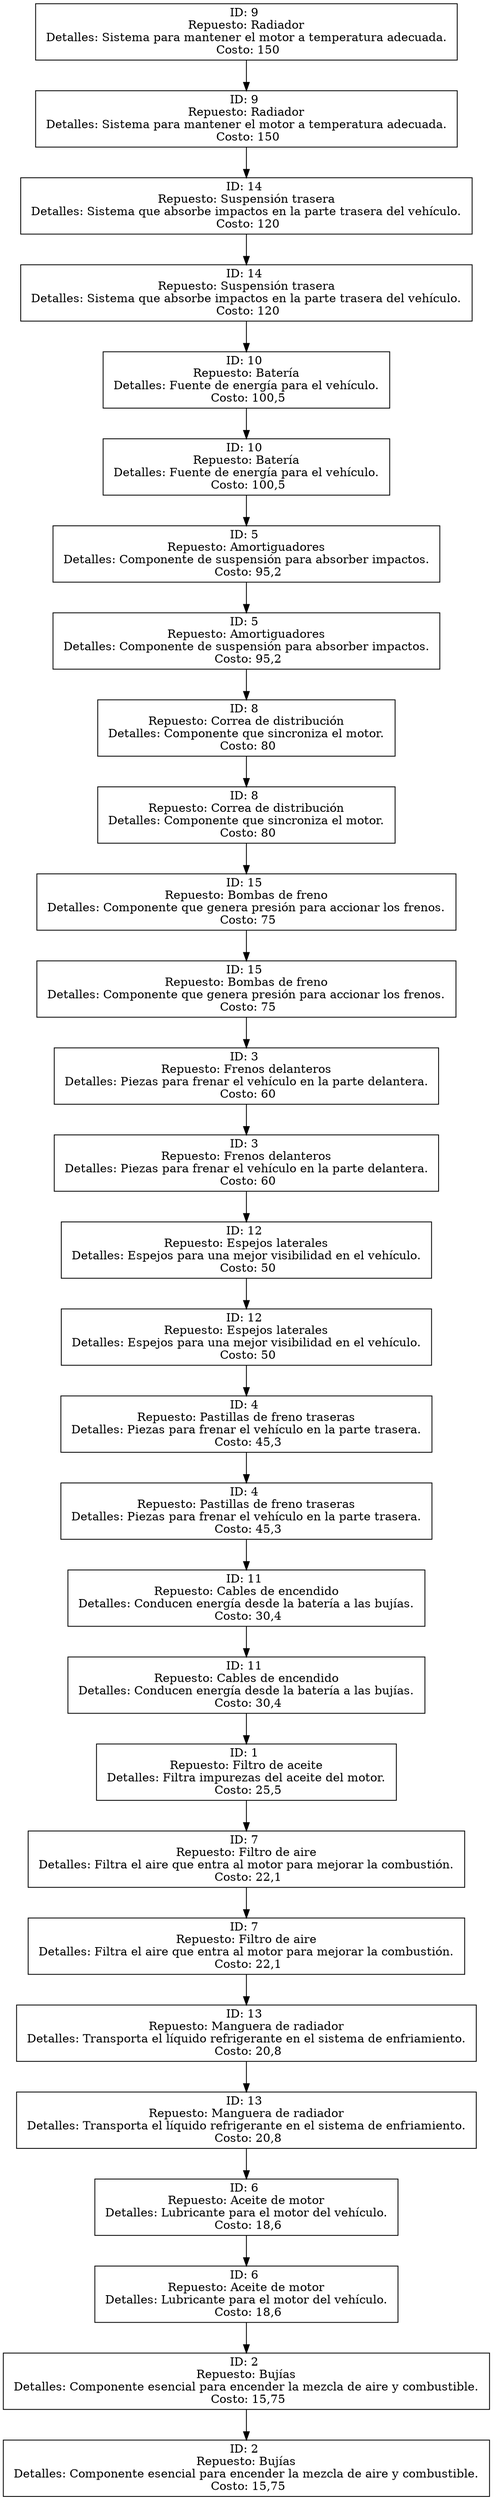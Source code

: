 digraph G {
rankdir=TB;
node [shape=record];
node0 [label="ID: 9 \n Repuesto: Radiador \n Detalles: Sistema para mantener el motor a temperatura adecuada. \n Costo: 150"];
node1 [label="ID: 9 \n Repuesto: Radiador \n Detalles: Sistema para mantener el motor a temperatura adecuada. \n Costo: 150"];
node0 -> node1;
node2 [label="ID: 14 \n Repuesto: Suspensión trasera \n Detalles: Sistema que absorbe impactos en la parte trasera del vehículo. \n Costo: 120"];
node1 -> node2;
node3 [label="ID: 14 \n Repuesto: Suspensión trasera \n Detalles: Sistema que absorbe impactos en la parte trasera del vehículo. \n Costo: 120"];
node2 -> node3;
node4 [label="ID: 10 \n Repuesto: Batería \n Detalles: Fuente de energía para el vehículo. \n Costo: 100,5"];
node3 -> node4;
node5 [label="ID: 10 \n Repuesto: Batería \n Detalles: Fuente de energía para el vehículo. \n Costo: 100,5"];
node4 -> node5;
node6 [label="ID: 5 \n Repuesto: Amortiguadores \n Detalles: Componente de suspensión para absorber impactos. \n Costo: 95,2"];
node5 -> node6;
node7 [label="ID: 5 \n Repuesto: Amortiguadores \n Detalles: Componente de suspensión para absorber impactos. \n Costo: 95,2"];
node6 -> node7;
node8 [label="ID: 8 \n Repuesto: Correa de distribución \n Detalles: Componente que sincroniza el motor. \n Costo: 80"];
node7 -> node8;
node9 [label="ID: 8 \n Repuesto: Correa de distribución \n Detalles: Componente que sincroniza el motor. \n Costo: 80"];
node8 -> node9;
node10 [label="ID: 15 \n Repuesto: Bombas de freno \n Detalles: Componente que genera presión para accionar los frenos. \n Costo: 75"];
node9 -> node10;
node11 [label="ID: 15 \n Repuesto: Bombas de freno \n Detalles: Componente que genera presión para accionar los frenos. \n Costo: 75"];
node10 -> node11;
node12 [label="ID: 3 \n Repuesto: Frenos delanteros \n Detalles: Piezas para frenar el vehículo en la parte delantera. \n Costo: 60"];
node11 -> node12;
node13 [label="ID: 3 \n Repuesto: Frenos delanteros \n Detalles: Piezas para frenar el vehículo en la parte delantera. \n Costo: 60"];
node12 -> node13;
node14 [label="ID: 12 \n Repuesto: Espejos laterales \n Detalles: Espejos para una mejor visibilidad en el vehículo. \n Costo: 50"];
node13 -> node14;
node15 [label="ID: 12 \n Repuesto: Espejos laterales \n Detalles: Espejos para una mejor visibilidad en el vehículo. \n Costo: 50"];
node14 -> node15;
node16 [label="ID: 4 \n Repuesto: Pastillas de freno traseras \n Detalles: Piezas para frenar el vehículo en la parte trasera. \n Costo: 45,3"];
node15 -> node16;
node17 [label="ID: 4 \n Repuesto: Pastillas de freno traseras \n Detalles: Piezas para frenar el vehículo en la parte trasera. \n Costo: 45,3"];
node16 -> node17;
node18 [label="ID: 11 \n Repuesto: Cables de encendido \n Detalles: Conducen energía desde la batería a las bujías. \n Costo: 30,4"];
node17 -> node18;
node19 [label="ID: 11 \n Repuesto: Cables de encendido \n Detalles: Conducen energía desde la batería a las bujías. \n Costo: 30,4"];
node18 -> node19;
node20 [label="ID: 1 \n Repuesto: Filtro de aceite \n Detalles: Filtra impurezas del aceite del motor. \n Costo: 25,5"];
node19 -> node20;
node21 [label="ID: 7 \n Repuesto: Filtro de aire \n Detalles: Filtra el aire que entra al motor para mejorar la combustión. \n Costo: 22,1"];
node20 -> node21;
node22 [label="ID: 7 \n Repuesto: Filtro de aire \n Detalles: Filtra el aire que entra al motor para mejorar la combustión. \n Costo: 22,1"];
node21 -> node22;
node23 [label="ID: 13 \n Repuesto: Manguera de radiador \n Detalles: Transporta el líquido refrigerante en el sistema de enfriamiento. \n Costo: 20,8"];
node22 -> node23;
node24 [label="ID: 13 \n Repuesto: Manguera de radiador \n Detalles: Transporta el líquido refrigerante en el sistema de enfriamiento. \n Costo: 20,8"];
node23 -> node24;
node25 [label="ID: 6 \n Repuesto: Aceite de motor \n Detalles: Lubricante para el motor del vehículo. \n Costo: 18,6"];
node24 -> node25;
node26 [label="ID: 6 \n Repuesto: Aceite de motor \n Detalles: Lubricante para el motor del vehículo. \n Costo: 18,6"];
node25 -> node26;
node27 [label="ID: 2 \n Repuesto: Bujías \n Detalles: Componente esencial para encender la mezcla de aire y combustible. \n Costo: 15,75"];
node26 -> node27;
node28 [label="ID: 2 \n Repuesto: Bujías \n Detalles: Componente esencial para encender la mezcla de aire y combustible. \n Costo: 15,75"];
node27 -> node28;
}
